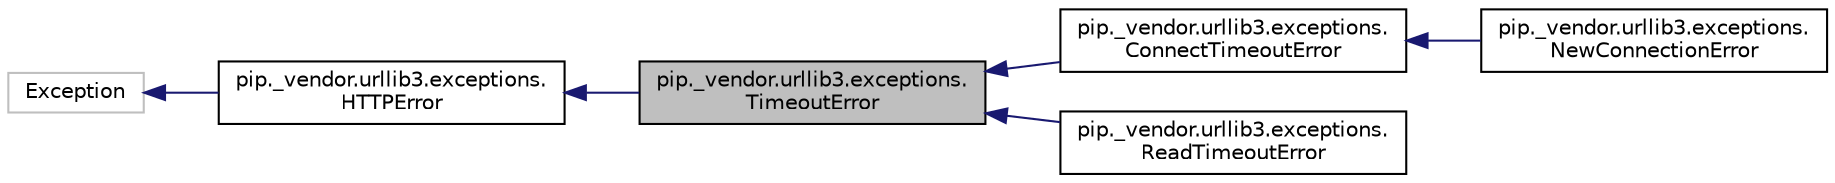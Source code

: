 digraph "pip._vendor.urllib3.exceptions.TimeoutError"
{
 // LATEX_PDF_SIZE
  edge [fontname="Helvetica",fontsize="10",labelfontname="Helvetica",labelfontsize="10"];
  node [fontname="Helvetica",fontsize="10",shape=record];
  rankdir="LR";
  Node1 [label="pip._vendor.urllib3.exceptions.\lTimeoutError",height=0.2,width=0.4,color="black", fillcolor="grey75", style="filled", fontcolor="black",tooltip=" "];
  Node2 -> Node1 [dir="back",color="midnightblue",fontsize="10",style="solid",fontname="Helvetica"];
  Node2 [label="pip._vendor.urllib3.exceptions.\lHTTPError",height=0.2,width=0.4,color="black", fillcolor="white", style="filled",URL="$da/d5d/classpip_1_1__vendor_1_1urllib3_1_1exceptions_1_1_h_t_t_p_error.html",tooltip=" "];
  Node3 -> Node2 [dir="back",color="midnightblue",fontsize="10",style="solid",fontname="Helvetica"];
  Node3 [label="Exception",height=0.2,width=0.4,color="grey75", fillcolor="white", style="filled",tooltip=" "];
  Node1 -> Node4 [dir="back",color="midnightblue",fontsize="10",style="solid",fontname="Helvetica"];
  Node4 [label="pip._vendor.urllib3.exceptions.\lConnectTimeoutError",height=0.2,width=0.4,color="black", fillcolor="white", style="filled",URL="$df/d5f/classpip_1_1__vendor_1_1urllib3_1_1exceptions_1_1_connect_timeout_error.html",tooltip=" "];
  Node4 -> Node5 [dir="back",color="midnightblue",fontsize="10",style="solid",fontname="Helvetica"];
  Node5 [label="pip._vendor.urllib3.exceptions.\lNewConnectionError",height=0.2,width=0.4,color="black", fillcolor="white", style="filled",URL="$d8/dae/classpip_1_1__vendor_1_1urllib3_1_1exceptions_1_1_new_connection_error.html",tooltip=" "];
  Node1 -> Node6 [dir="back",color="midnightblue",fontsize="10",style="solid",fontname="Helvetica"];
  Node6 [label="pip._vendor.urllib3.exceptions.\lReadTimeoutError",height=0.2,width=0.4,color="black", fillcolor="white", style="filled",URL="$d6/d50/classpip_1_1__vendor_1_1urllib3_1_1exceptions_1_1_read_timeout_error.html",tooltip=" "];
}
